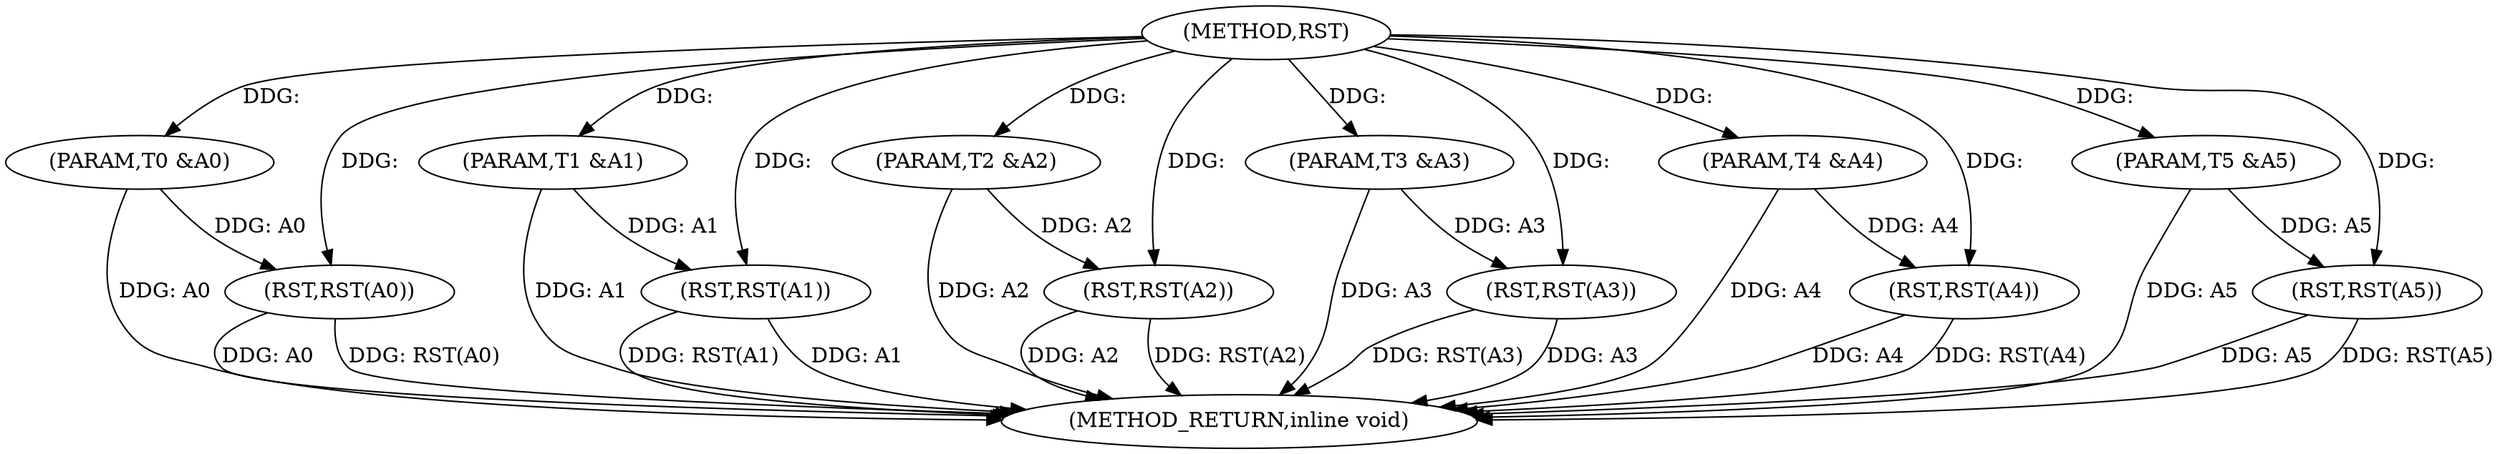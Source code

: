 digraph "RST" {  
"1000927" [label = "(METHOD,RST)" ]
"1000952" [label = "(METHOD_RETURN,inline void)" ]
"1000928" [label = "(PARAM,T0 &A0)" ]
"1000929" [label = "(PARAM,T1 &A1)" ]
"1000930" [label = "(PARAM,T2 &A2)" ]
"1000931" [label = "(PARAM,T3 &A3)" ]
"1000932" [label = "(PARAM,T4 &A4)" ]
"1000933" [label = "(PARAM,T5 &A5)" ]
"1000936" [label = "(RST,RST(A0))" ]
"1000939" [label = "(RST,RST(A1))" ]
"1000942" [label = "(RST,RST(A2))" ]
"1000945" [label = "(RST,RST(A3))" ]
"1000948" [label = "(RST,RST(A4))" ]
"1000950" [label = "(RST,RST(A5))" ]
  "1000928" -> "1000952"  [ label = "DDG: A0"] 
  "1000929" -> "1000952"  [ label = "DDG: A1"] 
  "1000930" -> "1000952"  [ label = "DDG: A2"] 
  "1000931" -> "1000952"  [ label = "DDG: A3"] 
  "1000932" -> "1000952"  [ label = "DDG: A4"] 
  "1000933" -> "1000952"  [ label = "DDG: A5"] 
  "1000936" -> "1000952"  [ label = "DDG: A0"] 
  "1000936" -> "1000952"  [ label = "DDG: RST(A0)"] 
  "1000939" -> "1000952"  [ label = "DDG: A1"] 
  "1000939" -> "1000952"  [ label = "DDG: RST(A1)"] 
  "1000942" -> "1000952"  [ label = "DDG: A2"] 
  "1000942" -> "1000952"  [ label = "DDG: RST(A2)"] 
  "1000945" -> "1000952"  [ label = "DDG: A3"] 
  "1000945" -> "1000952"  [ label = "DDG: RST(A3)"] 
  "1000948" -> "1000952"  [ label = "DDG: A4"] 
  "1000948" -> "1000952"  [ label = "DDG: RST(A4)"] 
  "1000950" -> "1000952"  [ label = "DDG: A5"] 
  "1000950" -> "1000952"  [ label = "DDG: RST(A5)"] 
  "1000927" -> "1000928"  [ label = "DDG: "] 
  "1000927" -> "1000929"  [ label = "DDG: "] 
  "1000927" -> "1000930"  [ label = "DDG: "] 
  "1000927" -> "1000931"  [ label = "DDG: "] 
  "1000927" -> "1000932"  [ label = "DDG: "] 
  "1000927" -> "1000933"  [ label = "DDG: "] 
  "1000928" -> "1000936"  [ label = "DDG: A0"] 
  "1000927" -> "1000936"  [ label = "DDG: "] 
  "1000929" -> "1000939"  [ label = "DDG: A1"] 
  "1000927" -> "1000939"  [ label = "DDG: "] 
  "1000930" -> "1000942"  [ label = "DDG: A2"] 
  "1000927" -> "1000942"  [ label = "DDG: "] 
  "1000931" -> "1000945"  [ label = "DDG: A3"] 
  "1000927" -> "1000945"  [ label = "DDG: "] 
  "1000932" -> "1000948"  [ label = "DDG: A4"] 
  "1000927" -> "1000948"  [ label = "DDG: "] 
  "1000933" -> "1000950"  [ label = "DDG: A5"] 
  "1000927" -> "1000950"  [ label = "DDG: "] 
}
